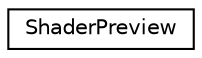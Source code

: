 digraph G
{
  edge [fontname="Helvetica",fontsize="10",labelfontname="Helvetica",labelfontsize="10"];
  node [fontname="Helvetica",fontsize="10",shape=record];
  rankdir=LR;
  Node1 [label="ShaderPreview",height=0.2,width=0.4,color="black", fillcolor="white", style="filled",URL="$da/d03/structShaderPreview.html"];
}
